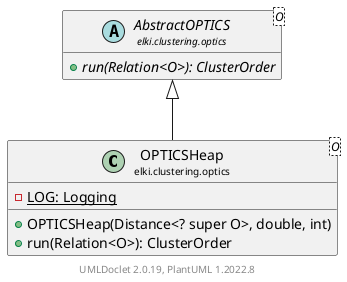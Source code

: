 @startuml
    remove .*\.(Instance|Par|Parameterizer|Factory)$
    set namespaceSeparator none
    hide empty fields
    hide empty methods

    class "<size:14>OPTICSHeap\n<size:10>elki.clustering.optics" as elki.clustering.optics.OPTICSHeap<O> [[OPTICSHeap.html]] {
        {static} -LOG: Logging
        +OPTICSHeap(Distance<? super O>, double, int)
        +run(Relation<O>): ClusterOrder
    }

    abstract class "<size:14>AbstractOPTICS\n<size:10>elki.clustering.optics" as elki.clustering.optics.AbstractOPTICS<O> [[AbstractOPTICS.html]] {
        {abstract} +run(Relation<O>): ClusterOrder
    }
    class "<size:14>OPTICSHeap.Instance\n<size:10>elki.clustering.optics" as elki.clustering.optics.OPTICSHeap.Instance [[OPTICSHeap.Instance.html]]
    class "<size:14>OPTICSHeap.Par\n<size:10>elki.clustering.optics" as elki.clustering.optics.OPTICSHeap.Par<O> [[OPTICSHeap.Par.html]]

    elki.clustering.optics.AbstractOPTICS <|-- elki.clustering.optics.OPTICSHeap
    elki.clustering.optics.OPTICSHeap +-- elki.clustering.optics.OPTICSHeap.Instance
    elki.clustering.optics.OPTICSHeap +-- elki.clustering.optics.OPTICSHeap.Par

    center footer UMLDoclet 2.0.19, PlantUML 1.2022.8
@enduml
